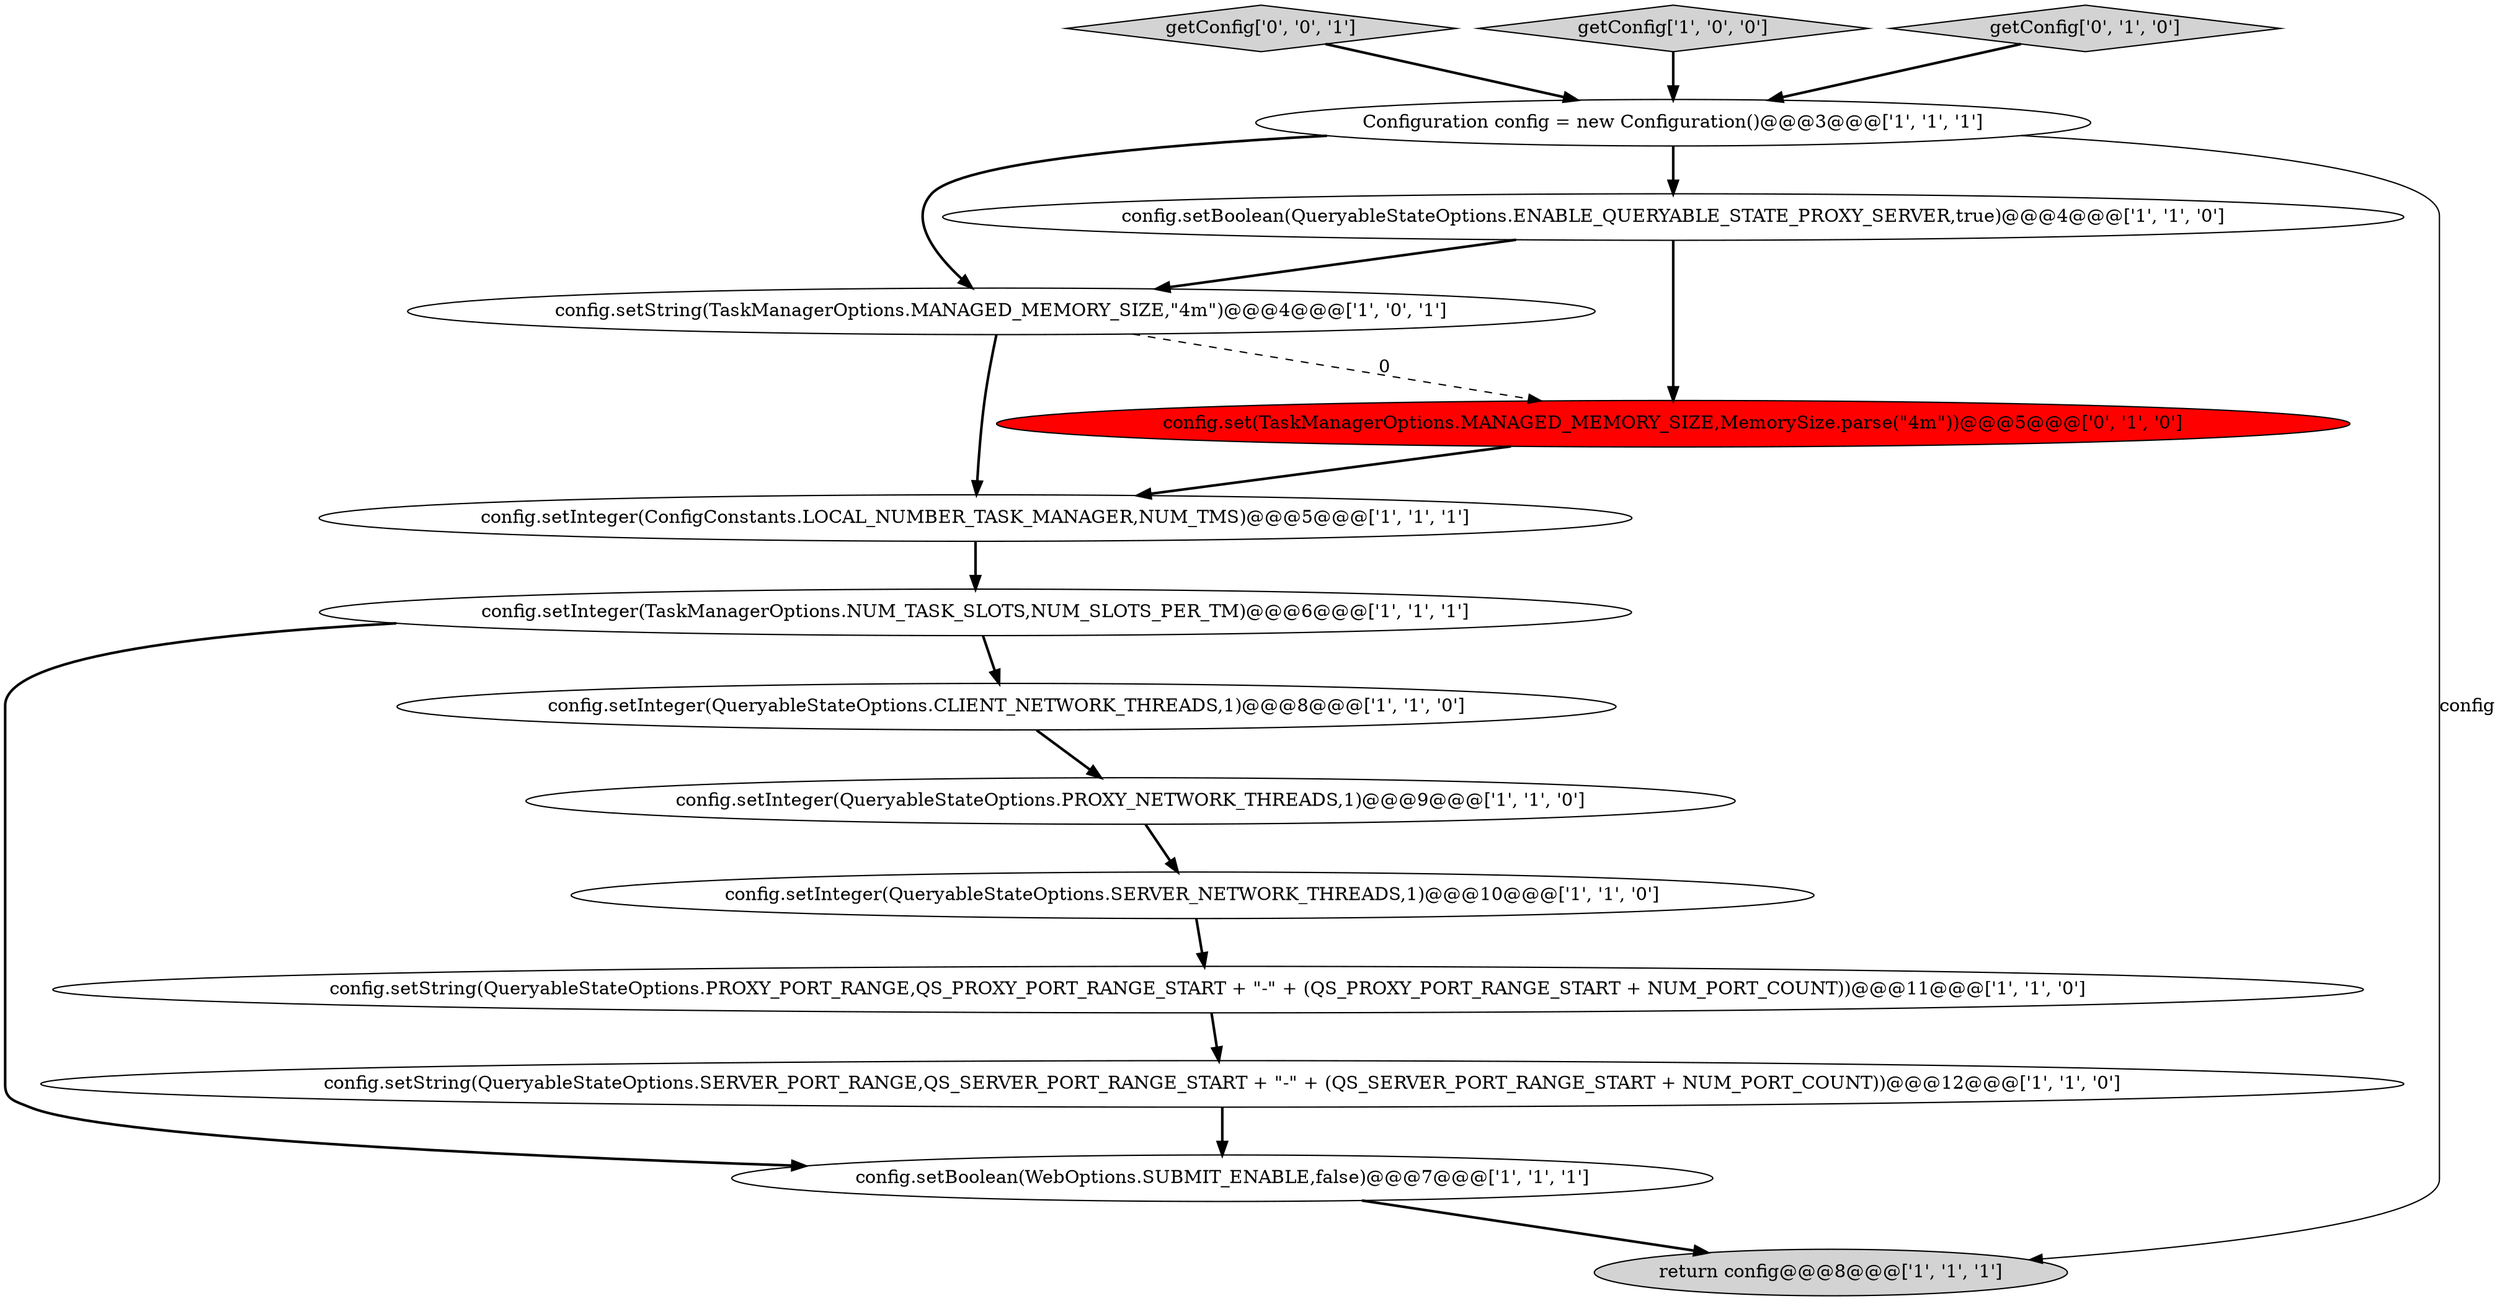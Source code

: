 digraph {
15 [style = filled, label = "getConfig['0', '0', '1']", fillcolor = lightgray, shape = diamond image = "AAA0AAABBB3BBB"];
1 [style = filled, label = "config.setString(TaskManagerOptions.MANAGED_MEMORY_SIZE,\"4m\")@@@4@@@['1', '0', '1']", fillcolor = white, shape = ellipse image = "AAA0AAABBB1BBB"];
4 [style = filled, label = "config.setInteger(TaskManagerOptions.NUM_TASK_SLOTS,NUM_SLOTS_PER_TM)@@@6@@@['1', '1', '1']", fillcolor = white, shape = ellipse image = "AAA0AAABBB1BBB"];
6 [style = filled, label = "getConfig['1', '0', '0']", fillcolor = lightgray, shape = diamond image = "AAA0AAABBB1BBB"];
2 [style = filled, label = "config.setBoolean(QueryableStateOptions.ENABLE_QUERYABLE_STATE_PROXY_SERVER,true)@@@4@@@['1', '1', '0']", fillcolor = white, shape = ellipse image = "AAA0AAABBB1BBB"];
12 [style = filled, label = "config.setString(QueryableStateOptions.PROXY_PORT_RANGE,QS_PROXY_PORT_RANGE_START + \"-\" + (QS_PROXY_PORT_RANGE_START + NUM_PORT_COUNT))@@@11@@@['1', '1', '0']", fillcolor = white, shape = ellipse image = "AAA0AAABBB1BBB"];
13 [style = filled, label = "config.set(TaskManagerOptions.MANAGED_MEMORY_SIZE,MemorySize.parse(\"4m\"))@@@5@@@['0', '1', '0']", fillcolor = red, shape = ellipse image = "AAA1AAABBB2BBB"];
0 [style = filled, label = "config.setInteger(ConfigConstants.LOCAL_NUMBER_TASK_MANAGER,NUM_TMS)@@@5@@@['1', '1', '1']", fillcolor = white, shape = ellipse image = "AAA0AAABBB1BBB"];
14 [style = filled, label = "getConfig['0', '1', '0']", fillcolor = lightgray, shape = diamond image = "AAA0AAABBB2BBB"];
9 [style = filled, label = "config.setString(QueryableStateOptions.SERVER_PORT_RANGE,QS_SERVER_PORT_RANGE_START + \"-\" + (QS_SERVER_PORT_RANGE_START + NUM_PORT_COUNT))@@@12@@@['1', '1', '0']", fillcolor = white, shape = ellipse image = "AAA0AAABBB1BBB"];
3 [style = filled, label = "return config@@@8@@@['1', '1', '1']", fillcolor = lightgray, shape = ellipse image = "AAA0AAABBB1BBB"];
8 [style = filled, label = "Configuration config = new Configuration()@@@3@@@['1', '1', '1']", fillcolor = white, shape = ellipse image = "AAA0AAABBB1BBB"];
5 [style = filled, label = "config.setInteger(QueryableStateOptions.CLIENT_NETWORK_THREADS,1)@@@8@@@['1', '1', '0']", fillcolor = white, shape = ellipse image = "AAA0AAABBB1BBB"];
11 [style = filled, label = "config.setInteger(QueryableStateOptions.SERVER_NETWORK_THREADS,1)@@@10@@@['1', '1', '0']", fillcolor = white, shape = ellipse image = "AAA0AAABBB1BBB"];
10 [style = filled, label = "config.setBoolean(WebOptions.SUBMIT_ENABLE,false)@@@7@@@['1', '1', '1']", fillcolor = white, shape = ellipse image = "AAA0AAABBB1BBB"];
7 [style = filled, label = "config.setInteger(QueryableStateOptions.PROXY_NETWORK_THREADS,1)@@@9@@@['1', '1', '0']", fillcolor = white, shape = ellipse image = "AAA0AAABBB1BBB"];
8->1 [style = bold, label=""];
5->7 [style = bold, label=""];
4->10 [style = bold, label=""];
10->3 [style = bold, label=""];
14->8 [style = bold, label=""];
11->12 [style = bold, label=""];
7->11 [style = bold, label=""];
1->0 [style = bold, label=""];
9->10 [style = bold, label=""];
8->2 [style = bold, label=""];
12->9 [style = bold, label=""];
0->4 [style = bold, label=""];
8->3 [style = solid, label="config"];
4->5 [style = bold, label=""];
2->1 [style = bold, label=""];
15->8 [style = bold, label=""];
6->8 [style = bold, label=""];
13->0 [style = bold, label=""];
2->13 [style = bold, label=""];
1->13 [style = dashed, label="0"];
}
